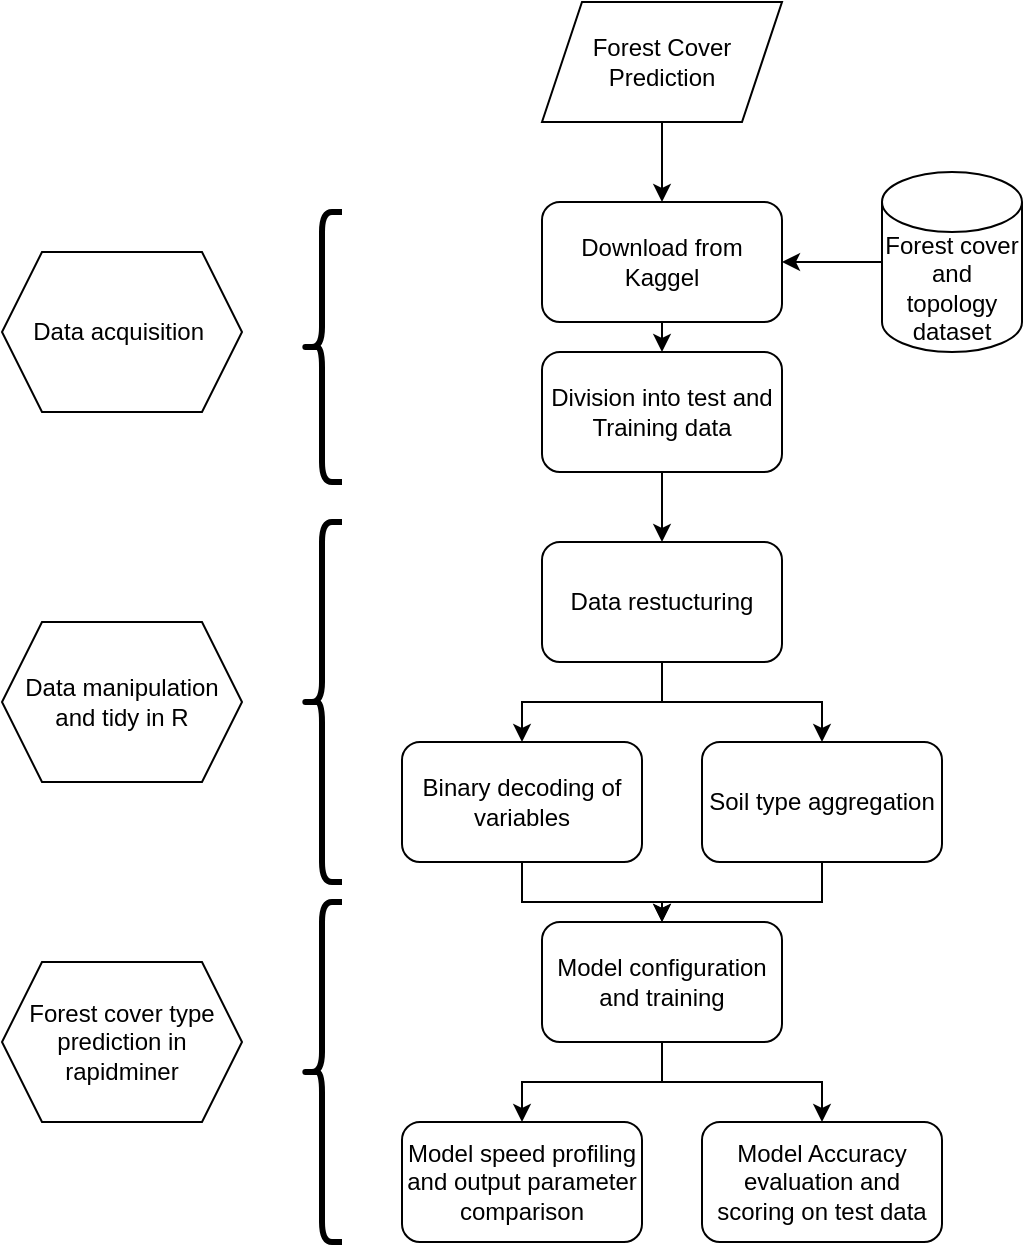 <mxfile version="16.6.4" type="github">
  <diagram id="F5COlkk1ww_O2vg0XRnn" name="Page-1">
    <mxGraphModel dx="1038" dy="547" grid="1" gridSize="10" guides="1" tooltips="1" connect="1" arrows="1" fold="1" page="1" pageScale="1" pageWidth="2339" pageHeight="3300" math="0" shadow="0">
      <root>
        <mxCell id="0" />
        <mxCell id="1" parent="0" />
        <mxCell id="Fz26QJrTUj5SuILDPpWq-11" style="edgeStyle=orthogonalEdgeStyle;rounded=0;orthogonalLoop=1;jettySize=auto;html=1;exitX=0.5;exitY=1;exitDx=0;exitDy=0;" edge="1" parent="1" source="Fz26QJrTUj5SuILDPpWq-1" target="Fz26QJrTUj5SuILDPpWq-3">
          <mxGeometry relative="1" as="geometry" />
        </mxCell>
        <mxCell id="Fz26QJrTUj5SuILDPpWq-1" value="Forest Cover Prediction" style="shape=parallelogram;perimeter=parallelogramPerimeter;whiteSpace=wrap;html=1;fixedSize=1;" vertex="1" parent="1">
          <mxGeometry x="470" y="40" width="120" height="60" as="geometry" />
        </mxCell>
        <mxCell id="Fz26QJrTUj5SuILDPpWq-12" style="edgeStyle=orthogonalEdgeStyle;rounded=0;orthogonalLoop=1;jettySize=auto;html=1;exitX=0;exitY=0.5;exitDx=0;exitDy=0;exitPerimeter=0;entryX=1;entryY=0.5;entryDx=0;entryDy=0;" edge="1" parent="1" source="Fz26QJrTUj5SuILDPpWq-2" target="Fz26QJrTUj5SuILDPpWq-3">
          <mxGeometry relative="1" as="geometry" />
        </mxCell>
        <mxCell id="Fz26QJrTUj5SuILDPpWq-2" value="Forest cover and topology dataset" style="shape=cylinder3;whiteSpace=wrap;html=1;boundedLbl=1;backgroundOutline=1;size=15;" vertex="1" parent="1">
          <mxGeometry x="640" y="125" width="70" height="90" as="geometry" />
        </mxCell>
        <mxCell id="Fz26QJrTUj5SuILDPpWq-14" style="edgeStyle=orthogonalEdgeStyle;rounded=0;orthogonalLoop=1;jettySize=auto;html=1;exitX=0.5;exitY=1;exitDx=0;exitDy=0;entryX=0.5;entryY=0;entryDx=0;entryDy=0;" edge="1" parent="1" source="Fz26QJrTUj5SuILDPpWq-3" target="Fz26QJrTUj5SuILDPpWq-13">
          <mxGeometry relative="1" as="geometry" />
        </mxCell>
        <mxCell id="Fz26QJrTUj5SuILDPpWq-3" value="Download from Kaggel" style="rounded=1;whiteSpace=wrap;html=1;" vertex="1" parent="1">
          <mxGeometry x="470" y="140" width="120" height="60" as="geometry" />
        </mxCell>
        <mxCell id="Fz26QJrTUj5SuILDPpWq-18" style="edgeStyle=orthogonalEdgeStyle;rounded=0;orthogonalLoop=1;jettySize=auto;html=1;exitX=0.5;exitY=1;exitDx=0;exitDy=0;entryX=0.5;entryY=0;entryDx=0;entryDy=0;" edge="1" parent="1" source="Fz26QJrTUj5SuILDPpWq-4" target="Fz26QJrTUj5SuILDPpWq-7">
          <mxGeometry relative="1" as="geometry" />
        </mxCell>
        <mxCell id="Fz26QJrTUj5SuILDPpWq-4" value="Binary decoding of variables" style="rounded=1;whiteSpace=wrap;html=1;" vertex="1" parent="1">
          <mxGeometry x="400" y="410" width="120" height="60" as="geometry" />
        </mxCell>
        <mxCell id="Fz26QJrTUj5SuILDPpWq-20" style="edgeStyle=orthogonalEdgeStyle;rounded=0;orthogonalLoop=1;jettySize=auto;html=1;exitX=0.5;exitY=1;exitDx=0;exitDy=0;entryX=0.5;entryY=0;entryDx=0;entryDy=0;" edge="1" parent="1" source="Fz26QJrTUj5SuILDPpWq-6" target="Fz26QJrTUj5SuILDPpWq-7">
          <mxGeometry relative="1" as="geometry" />
        </mxCell>
        <mxCell id="Fz26QJrTUj5SuILDPpWq-6" value="Soil type aggregation" style="rounded=1;whiteSpace=wrap;html=1;" vertex="1" parent="1">
          <mxGeometry x="550" y="410" width="120" height="60" as="geometry" />
        </mxCell>
        <mxCell id="Fz26QJrTUj5SuILDPpWq-29" style="edgeStyle=orthogonalEdgeStyle;rounded=0;orthogonalLoop=1;jettySize=auto;html=1;exitX=0.5;exitY=1;exitDx=0;exitDy=0;entryX=0.5;entryY=0;entryDx=0;entryDy=0;" edge="1" parent="1" source="Fz26QJrTUj5SuILDPpWq-7" target="Fz26QJrTUj5SuILDPpWq-25">
          <mxGeometry relative="1" as="geometry" />
        </mxCell>
        <mxCell id="Fz26QJrTUj5SuILDPpWq-30" style="edgeStyle=orthogonalEdgeStyle;rounded=0;orthogonalLoop=1;jettySize=auto;html=1;exitX=0.5;exitY=1;exitDx=0;exitDy=0;entryX=0.5;entryY=0;entryDx=0;entryDy=0;" edge="1" parent="1" source="Fz26QJrTUj5SuILDPpWq-7" target="Fz26QJrTUj5SuILDPpWq-15">
          <mxGeometry relative="1" as="geometry" />
        </mxCell>
        <mxCell id="Fz26QJrTUj5SuILDPpWq-7" value="Model configuration and training" style="rounded=1;whiteSpace=wrap;html=1;" vertex="1" parent="1">
          <mxGeometry x="470" y="500" width="120" height="60" as="geometry" />
        </mxCell>
        <mxCell id="Fz26QJrTUj5SuILDPpWq-8" value="Data acquisition&amp;nbsp;" style="shape=hexagon;perimeter=hexagonPerimeter2;whiteSpace=wrap;html=1;fixedSize=1;" vertex="1" parent="1">
          <mxGeometry x="200" y="165" width="120" height="80" as="geometry" />
        </mxCell>
        <mxCell id="Fz26QJrTUj5SuILDPpWq-9" value="Data manipulation and tidy in R" style="shape=hexagon;perimeter=hexagonPerimeter2;whiteSpace=wrap;html=1;fixedSize=1;" vertex="1" parent="1">
          <mxGeometry x="200" y="350" width="120" height="80" as="geometry" />
        </mxCell>
        <mxCell id="Fz26QJrTUj5SuILDPpWq-10" value="Forest cover type prediction in rapidminer" style="shape=hexagon;perimeter=hexagonPerimeter2;whiteSpace=wrap;html=1;fixedSize=1;" vertex="1" parent="1">
          <mxGeometry x="200" y="520" width="120" height="80" as="geometry" />
        </mxCell>
        <mxCell id="Fz26QJrTUj5SuILDPpWq-26" style="edgeStyle=orthogonalEdgeStyle;rounded=0;orthogonalLoop=1;jettySize=auto;html=1;exitX=0.5;exitY=1;exitDx=0;exitDy=0;" edge="1" parent="1" source="Fz26QJrTUj5SuILDPpWq-13" target="Fz26QJrTUj5SuILDPpWq-22">
          <mxGeometry relative="1" as="geometry" />
        </mxCell>
        <mxCell id="Fz26QJrTUj5SuILDPpWq-13" value="Division into test and Training data" style="rounded=1;whiteSpace=wrap;html=1;" vertex="1" parent="1">
          <mxGeometry x="470" y="215" width="120" height="60" as="geometry" />
        </mxCell>
        <mxCell id="Fz26QJrTUj5SuILDPpWq-15" value="Model Accuracy evaluation and scoring on test data" style="rounded=1;whiteSpace=wrap;html=1;" vertex="1" parent="1">
          <mxGeometry x="550" y="600" width="120" height="60" as="geometry" />
        </mxCell>
        <mxCell id="Fz26QJrTUj5SuILDPpWq-27" style="edgeStyle=orthogonalEdgeStyle;rounded=0;orthogonalLoop=1;jettySize=auto;html=1;exitX=0.5;exitY=1;exitDx=0;exitDy=0;" edge="1" parent="1" source="Fz26QJrTUj5SuILDPpWq-22" target="Fz26QJrTUj5SuILDPpWq-4">
          <mxGeometry relative="1" as="geometry" />
        </mxCell>
        <mxCell id="Fz26QJrTUj5SuILDPpWq-28" style="edgeStyle=orthogonalEdgeStyle;rounded=0;orthogonalLoop=1;jettySize=auto;html=1;exitX=0.5;exitY=1;exitDx=0;exitDy=0;" edge="1" parent="1" source="Fz26QJrTUj5SuILDPpWq-22" target="Fz26QJrTUj5SuILDPpWq-6">
          <mxGeometry relative="1" as="geometry" />
        </mxCell>
        <mxCell id="Fz26QJrTUj5SuILDPpWq-22" value="Data restucturing" style="rounded=1;whiteSpace=wrap;html=1;" vertex="1" parent="1">
          <mxGeometry x="470" y="310" width="120" height="60" as="geometry" />
        </mxCell>
        <mxCell id="Fz26QJrTUj5SuILDPpWq-25" value="Model speed profiling and output parameter comparison" style="rounded=1;whiteSpace=wrap;html=1;" vertex="1" parent="1">
          <mxGeometry x="400" y="600" width="120" height="60" as="geometry" />
        </mxCell>
        <mxCell id="Fz26QJrTUj5SuILDPpWq-38" value="" style="shape=curlyBracket;whiteSpace=wrap;html=1;rounded=1;strokeWidth=3;" vertex="1" parent="1">
          <mxGeometry x="350" y="145" width="20" height="135" as="geometry" />
        </mxCell>
        <mxCell id="Fz26QJrTUj5SuILDPpWq-40" value="" style="shape=curlyBracket;whiteSpace=wrap;html=1;rounded=1;strokeWidth=3;" vertex="1" parent="1">
          <mxGeometry x="350" y="300" width="20" height="180" as="geometry" />
        </mxCell>
        <mxCell id="Fz26QJrTUj5SuILDPpWq-41" value="" style="shape=curlyBracket;whiteSpace=wrap;html=1;rounded=1;strokeWidth=3;" vertex="1" parent="1">
          <mxGeometry x="350" y="490" width="20" height="170" as="geometry" />
        </mxCell>
      </root>
    </mxGraphModel>
  </diagram>
</mxfile>
